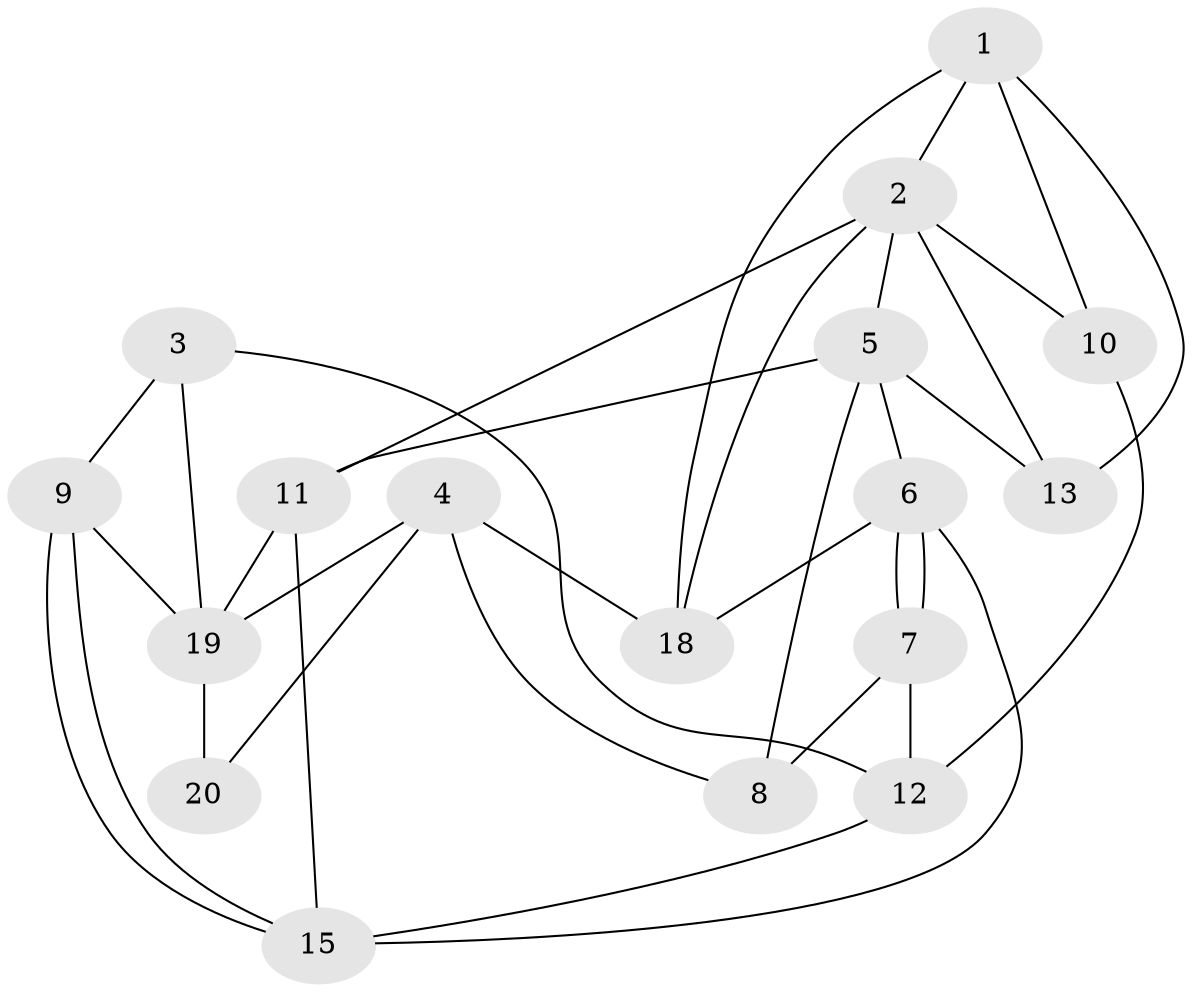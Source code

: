 // Generated by graph-tools (version 1.1) at 2025/46/02/15/25 05:46:28]
// undirected, 17 vertices, 34 edges
graph export_dot {
graph [start="1"]
  node [color=gray90,style=filled];
  1;
  2;
  3;
  4;
  5 [super="+17"];
  6;
  7;
  8 [super="+14"];
  9;
  10;
  11;
  12 [super="+16"];
  13;
  15 [super="+16"];
  18;
  19 [super="+14"];
  20 [super="+17"];
  1 -- 13;
  1 -- 18;
  1 -- 2;
  1 -- 10;
  2 -- 10;
  2 -- 5;
  2 -- 11;
  2 -- 13;
  2 -- 18;
  3 -- 9;
  3 -- 12;
  3 -- 19;
  4 -- 19;
  4 -- 18;
  4 -- 8;
  4 -- 20;
  5 -- 11;
  5 -- 6;
  5 -- 8;
  5 -- 13;
  6 -- 7;
  6 -- 7;
  6 -- 15;
  6 -- 18;
  7 -- 8;
  7 -- 12;
  9 -- 15;
  9 -- 15;
  9 -- 19;
  10 -- 12;
  11 -- 15;
  11 -- 19;
  12 -- 15;
  19 -- 20;
}
